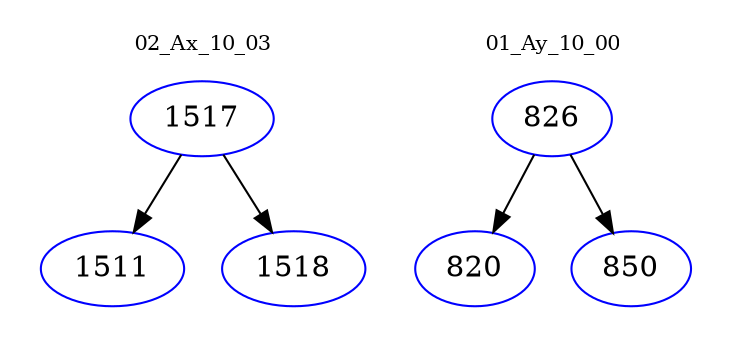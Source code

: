 digraph{
subgraph cluster_0 {
color = white
label = "02_Ax_10_03";
fontsize=10;
T0_1517 [label="1517", color="blue"]
T0_1517 -> T0_1511 [color="black"]
T0_1511 [label="1511", color="blue"]
T0_1517 -> T0_1518 [color="black"]
T0_1518 [label="1518", color="blue"]
}
subgraph cluster_1 {
color = white
label = "01_Ay_10_00";
fontsize=10;
T1_826 [label="826", color="blue"]
T1_826 -> T1_820 [color="black"]
T1_820 [label="820", color="blue"]
T1_826 -> T1_850 [color="black"]
T1_850 [label="850", color="blue"]
}
}
